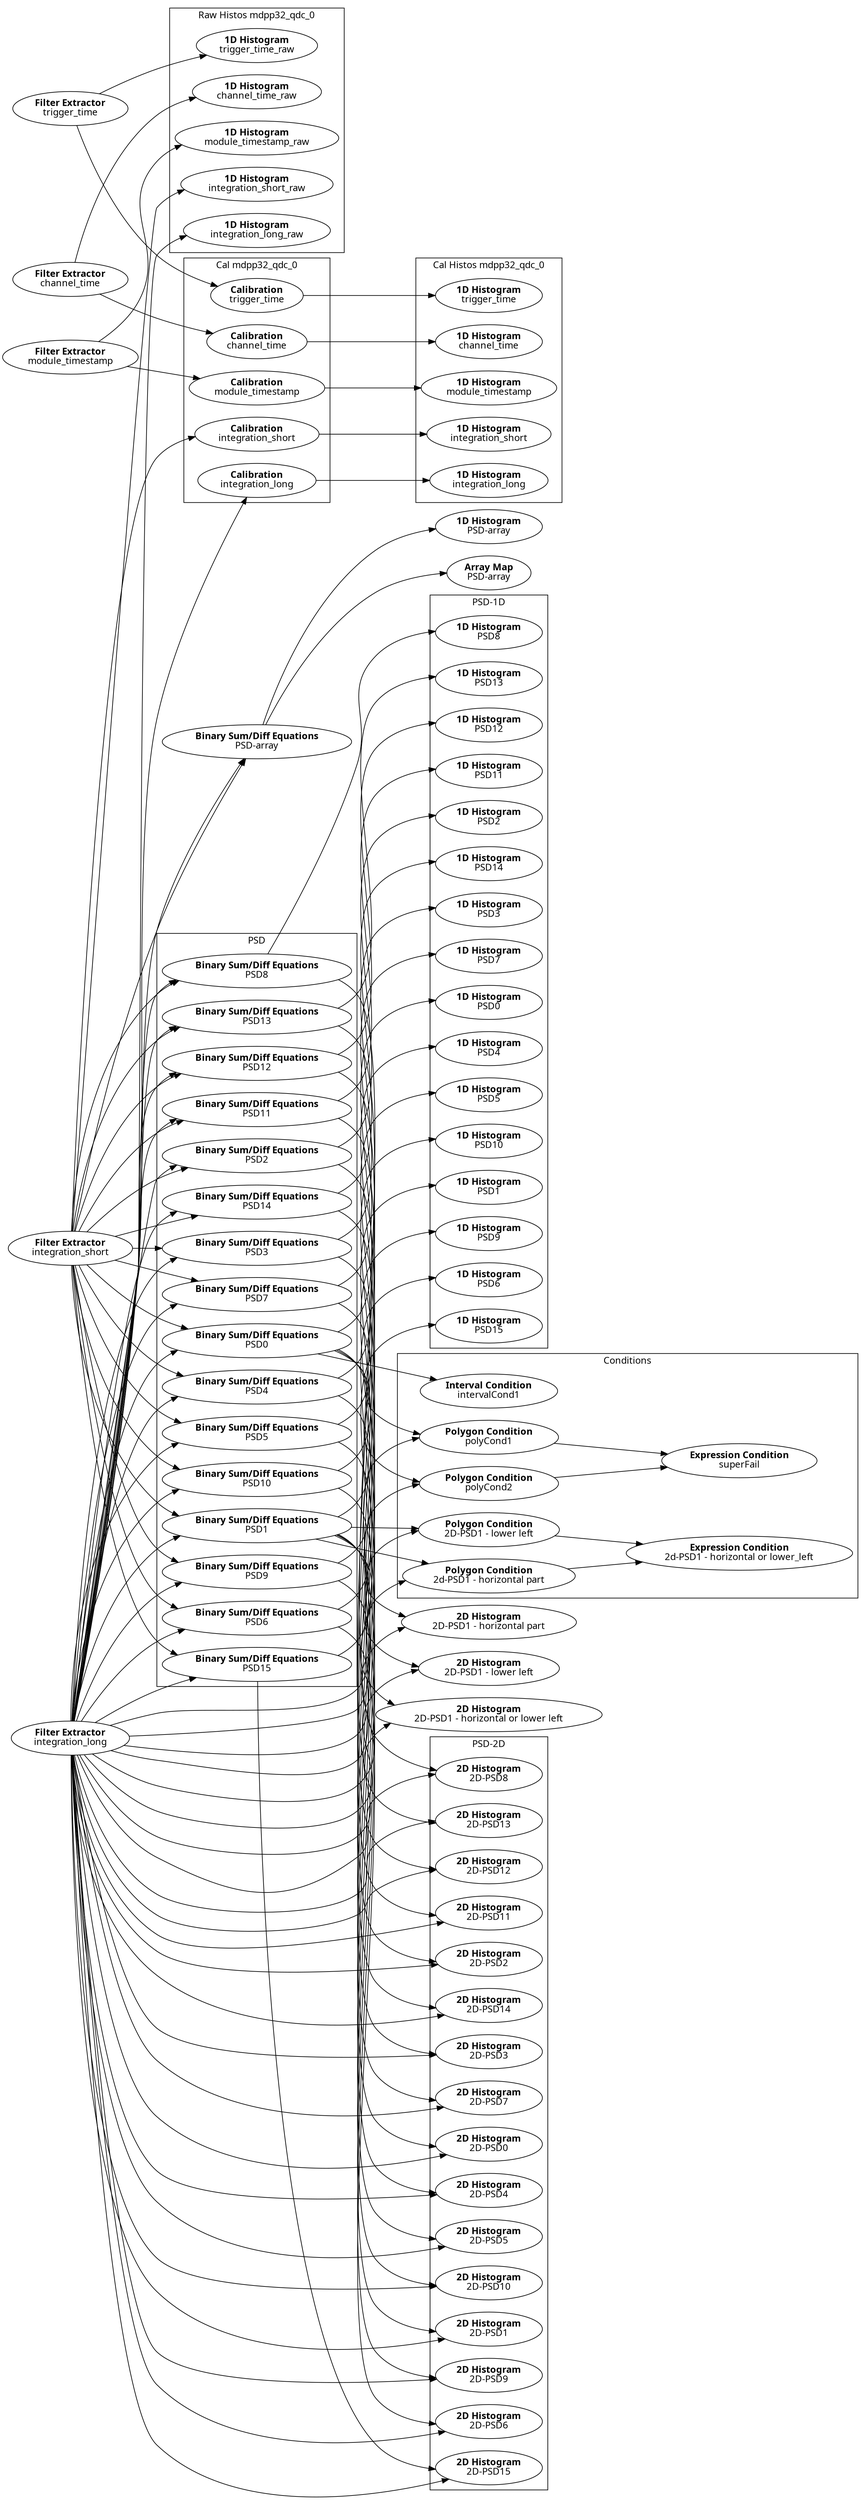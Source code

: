 strict digraph {
rankdir=LR
id=OuterGraph
fontname="Times New Roman"
"{90651bd4-3aab-49da-a348-ebcb0352c4fe}" [id="{90651bd4-3aab-49da-a348-ebcb0352c4fe}" label=<<b>Filter Extractor</b><br/>channel_time>, fontname="Times New Roman"]
"{ea43d3f8-f1fc-4fe4-85dd-9f1e9fda423f}" [id="{ea43d3f8-f1fc-4fe4-85dd-9f1e9fda423f}" label=<<b>Filter Extractor</b><br/>integration_long>, fontname="Times New Roman"]
"{d610e9c1-a778-4323-9998-9d572e8a39f3}" [id="{d610e9c1-a778-4323-9998-9d572e8a39f3}" label=<<b>Filter Extractor</b><br/>integration_short>, fontname="Times New Roman"]
"{808b3bba-ccdb-4e64-9fe3-456eb5dd9852}" [id="{808b3bba-ccdb-4e64-9fe3-456eb5dd9852}" label=<<b>Filter Extractor</b><br/>module_timestamp>, fontname="Times New Roman"]
"{63229ce3-43ac-40a6-8491-ec6f2515c4c9}" [id="{63229ce3-43ac-40a6-8491-ec6f2515c4c9}" label=<<b>Filter Extractor</b><br/>trigger_time>, fontname="Times New Roman"]
"{0f3cec74-0831-46ef-a531-e6f3d0ce92d6}" [id="{0f3cec74-0831-46ef-a531-e6f3d0ce92d6}" label=<<b>Binary Sum/Diff Equations</b><br/>PSD-array>, fontname="Times New Roman"]
"{2f67a045-33cb-48ed-92e9-cb05d276a421}" [id="{2f67a045-33cb-48ed-92e9-cb05d276a421}" label=<<b>Binary Sum/Diff Equations</b><br/>PSD5>, fontname="Times New Roman"]
"{27e65d8d-c958-4c3e-bc11-f209537338b9}" [id="{27e65d8d-c958-4c3e-bc11-f209537338b9}" label=<<b>1D Histogram</b><br/>channel_time_raw>, fontname="Times New Roman"]
"{feecf275-581c-4570-b63d-dc8f52afe2ce}" [id="{feecf275-581c-4570-b63d-dc8f52afe2ce}" label=<<b>Binary Sum/Diff Equations</b><br/>PSD14>, fontname="Times New Roman"]
"{76cdb1ff-126f-4f35-b65e-d96ca4771d8e}" [id="{76cdb1ff-126f-4f35-b65e-d96ca4771d8e}" label=<<b>1D Histogram</b><br/>module_timestamp_raw>, fontname="Times New Roman"]
"{a991580e-37ea-4a36-bf67-fca9dc48b761}" [id="{a991580e-37ea-4a36-bf67-fca9dc48b761}" label=<<b>Calibration</b><br/>channel_time>, fontname="Times New Roman"]
"{8880ca91-3481-4d2e-becf-b12ebe48f4b1}" [id="{8880ca91-3481-4d2e-becf-b12ebe48f4b1}" label=<<b>Calibration</b><br/>integration_short>, fontname="Times New Roman"]
"{5ddc46b5-b545-44ba-b81a-66293f7d8acc}" [id="{5ddc46b5-b545-44ba-b81a-66293f7d8acc}" label=<<b>Binary Sum/Diff Equations</b><br/>PSD6>, fontname="Times New Roman"]
"{8b8c318e-1636-49d1-9f87-b356b9f7ea21}" [id="{8b8c318e-1636-49d1-9f87-b356b9f7ea21}" label=<<b>Binary Sum/Diff Equations</b><br/>PSD1>, fontname="Times New Roman"]
"{5dd19bad-8389-41d7-b57c-1862e9920d65}" [id="{5dd19bad-8389-41d7-b57c-1862e9920d65}" label=<<b>Binary Sum/Diff Equations</b><br/>PSD7>, fontname="Times New Roman"]
"{c315effe-2301-4372-8944-0d77a866e76c}" [id="{c315effe-2301-4372-8944-0d77a866e76c}" label=<<b>Binary Sum/Diff Equations</b><br/>PSD11>, fontname="Times New Roman"]
"{62f84cfb-a3d0-45ee-98b6-4adcd1582f5c}" [id="{62f84cfb-a3d0-45ee-98b6-4adcd1582f5c}" label=<<b>Binary Sum/Diff Equations</b><br/>PSD12>, fontname="Times New Roman"]
"{ad236ff6-bb7c-4f3d-b315-ce3b18b86833}" [id="{ad236ff6-bb7c-4f3d-b315-ce3b18b86833}" label=<<b>Binary Sum/Diff Equations</b><br/>PSD13>, fontname="Times New Roman"]
"{01914a05-cfd6-4d63-8806-f223ef04a853}" [id="{01914a05-cfd6-4d63-8806-f223ef04a853}" label=<<b>Binary Sum/Diff Equations</b><br/>PSD10>, fontname="Times New Roman"]
"{e89b0618-df5e-4309-8002-62efd2a2e6f9}" [id="{e89b0618-df5e-4309-8002-62efd2a2e6f9}" label=<<b>Calibration</b><br/>integration_long>, fontname="Times New Roman"]
"{4e7885c0-cd66-4a63-9583-b2327d6a592b}" [id="{4e7885c0-cd66-4a63-9583-b2327d6a592b}" label=<<b>Binary Sum/Diff Equations</b><br/>PSD3>, fontname="Times New Roman"]
"{6d00866e-423f-43bc-9738-574e68031cbd}" [id="{6d00866e-423f-43bc-9738-574e68031cbd}" label=<<b>Binary Sum/Diff Equations</b><br/>PSD9>, fontname="Times New Roman"]
"{8df5e734-f5da-4cd3-b009-1e7bad844238}" [id="{8df5e734-f5da-4cd3-b009-1e7bad844238}" label=<<b>Binary Sum/Diff Equations</b><br/>PSD0>, fontname="Times New Roman"]
"{4d523230-c37e-4212-b15f-02229ae37725}" [id="{4d523230-c37e-4212-b15f-02229ae37725}" label=<<b>Calibration</b><br/>trigger_time>, fontname="Times New Roman"]
"{9de0ca23-9f81-4e4c-84cb-4556f111b963}" [id="{9de0ca23-9f81-4e4c-84cb-4556f111b963}" label=<<b>1D Histogram</b><br/>integration_long_raw>, fontname="Times New Roman"]
"{745a3460-ac96-49f8-8d7b-e7aeaeb75acc}" [id="{745a3460-ac96-49f8-8d7b-e7aeaeb75acc}" label=<<b>Binary Sum/Diff Equations</b><br/>PSD4>, fontname="Times New Roman"]
"{53da9c59-641b-4f67-a3b4-4426fd64ba11}" [id="{53da9c59-641b-4f67-a3b4-4426fd64ba11}" label=<<b>1D Histogram</b><br/>trigger_time_raw>, fontname="Times New Roman"]
"{31be9f6c-672a-46e6-bc45-2c99266ece9b}" [id="{31be9f6c-672a-46e6-bc45-2c99266ece9b}" label=<<b>Calibration</b><br/>module_timestamp>, fontname="Times New Roman"]
"{f98f88d0-591c-4691-bcd2-ab4d498dd654}" [id="{f98f88d0-591c-4691-bcd2-ab4d498dd654}" label=<<b>1D Histogram</b><br/>integration_short_raw>, fontname="Times New Roman"]
"{9730f4c2-9dea-4e85-b250-f854b949132e}" [id="{9730f4c2-9dea-4e85-b250-f854b949132e}" label=<<b>Binary Sum/Diff Equations</b><br/>PSD15>, fontname="Times New Roman"]
"{ea63064a-4cfb-42f6-82ba-6108d4f9e16b}" [id="{ea63064a-4cfb-42f6-82ba-6108d4f9e16b}" label=<<b>Binary Sum/Diff Equations</b><br/>PSD2>, fontname="Times New Roman"]
"{55936455-18ae-40be-ad13-462f620ccf5c}" [id="{55936455-18ae-40be-ad13-462f620ccf5c}" label=<<b>Binary Sum/Diff Equations</b><br/>PSD8>, fontname="Times New Roman"]
"{aaaf04f4-5b2a-430d-bcc3-528a46c51910}" [id="{aaaf04f4-5b2a-430d-bcc3-528a46c51910}" label=<<b>Polygon Condition</b><br/>2D-PSD1 - lower left>, fontname="Times New Roman"]
"{6bb841b8-ae79-4357-882d-5733df718907}" [id="{6bb841b8-ae79-4357-882d-5733df718907}" label=<<b>2D Histogram</b><br/>2D-PSD13>, fontname="Times New Roman"]
"{12c2e955-b70f-45ed-ac2b-5d6d099c298c}" [id="{12c2e955-b70f-45ed-ac2b-5d6d099c298c}" label=<<b>1D Histogram</b><br/>integration_long>, fontname="Times New Roman"]
"{e65a4033-4b08-47c2-9872-164d99b64878}" [id="{e65a4033-4b08-47c2-9872-164d99b64878}" label=<<b>2D Histogram</b><br/>2D-PSD6>, fontname="Times New Roman"]
"{c2d727cd-6b5e-4d33-bce3-50ac190e0ea2}" [id="{c2d727cd-6b5e-4d33-bce3-50ac190e0ea2}" label=<<b>1D Histogram</b><br/>PSD6>, fontname="Times New Roman"]
"{5f1119af-f797-480c-ab99-ff70cf9e15ae}" [id="{5f1119af-f797-480c-ab99-ff70cf9e15ae}" label=<<b>Interval Condition</b><br/>intervalCond1>, fontname="Times New Roman"]
"{7eb337e4-9cff-44f3-8e35-c32de887bacb}" [id="{7eb337e4-9cff-44f3-8e35-c32de887bacb}" label=<<b>Array Map</b><br/>PSD-array>, fontname="Times New Roman"]
"{e3a8b84a-adeb-4655-84fa-3aed7f451a58}" [id="{e3a8b84a-adeb-4655-84fa-3aed7f451a58}" label=<<b>1D Histogram</b><br/>PSD15>, fontname="Times New Roman"]
"{9bb1d941-5fe9-496d-81f1-00f9710f6bca}" [id="{9bb1d941-5fe9-496d-81f1-00f9710f6bca}" label=<<b>2D Histogram</b><br/>2D-PSD15>, fontname="Times New Roman"]
"{3ff901e3-6bc1-466d-9b8d-c62748c4f2a9}" [id="{3ff901e3-6bc1-466d-9b8d-c62748c4f2a9}" label=<<b>2D Histogram</b><br/>2D-PSD12>, fontname="Times New Roman"]
"{88f182bf-5ea0-4626-abf8-36f927c2a811}" [id="{88f182bf-5ea0-4626-abf8-36f927c2a811}" label=<<b>2D Histogram</b><br/>2D-PSD11>, fontname="Times New Roman"]
"{bebed7d7-cdbc-4c2e-8541-645145b9c03b}" [id="{bebed7d7-cdbc-4c2e-8541-645145b9c03b}" label=<<b>1D Histogram</b><br/>PSD1>, fontname="Times New Roman"]
"{b9a0654d-5fce-468d-9977-f1ef836c9054}" [id="{b9a0654d-5fce-468d-9977-f1ef836c9054}" label=<<b>1D Histogram</b><br/>PSD5>, fontname="Times New Roman"]
"{a35f066a-ca36-421f-af37-d5543e77b44b}" [id="{a35f066a-ca36-421f-af37-d5543e77b44b}" label=<<b>2D Histogram</b><br/>2D-PSD9>, fontname="Times New Roman"]
"{fb10470f-ef91-463d-8780-53cc3d2deae5}" [id="{fb10470f-ef91-463d-8780-53cc3d2deae5}" label=<<b>1D Histogram</b><br/>PSD13>, fontname="Times New Roman"]
"{86f1b3fb-3741-4e06-9d9f-1b44d2de4966}" [id="{86f1b3fb-3741-4e06-9d9f-1b44d2de4966}" label=<<b>2D Histogram</b><br/>2D-PSD14>, fontname="Times New Roman"]
"{97768f88-8199-4fb0-af15-1ed5d76ac61c}" [id="{97768f88-8199-4fb0-af15-1ed5d76ac61c}" label=<<b>2D Histogram</b><br/>2D-PSD1>, fontname="Times New Roman"]
"{023aeaca-aab8-469b-bd2a-848fdcec9ddc}" [id="{023aeaca-aab8-469b-bd2a-848fdcec9ddc}" label=<<b>2D Histogram</b><br/>2D-PSD3>, fontname="Times New Roman"]
"{747870a6-e68c-4cec-89aa-aee903cafe4c}" [id="{747870a6-e68c-4cec-89aa-aee903cafe4c}" label=<<b>2D Histogram</b><br/>2D-PSD2>, fontname="Times New Roman"]
"{e8e2340a-3181-415c-ae42-92a7e85eae45}" [id="{e8e2340a-3181-415c-ae42-92a7e85eae45}" label=<<b>Polygon Condition</b><br/>2d-PSD1 - horizontal part>, fontname="Times New Roman"]
"{16c11dc5-cd72-4b4f-bafb-45325e1776fd}" [id="{16c11dc5-cd72-4b4f-bafb-45325e1776fd}" label=<<b>1D Histogram</b><br/>PSD9>, fontname="Times New Roman"]
"{b9990536-cd09-4500-b637-f873165b5387}" [id="{b9990536-cd09-4500-b637-f873165b5387}" label=<<b>1D Histogram</b><br/>PSD0>, fontname="Times New Roman"]
"{7b33f5e4-a06a-49f8-af7d-cfbca5a80e74}" [id="{7b33f5e4-a06a-49f8-af7d-cfbca5a80e74}" label=<<b>2D Histogram</b><br/>2D-PSD5>, fontname="Times New Roman"]
"{d9d0b17f-79fc-4403-9c51-4c66acd90c24}" [id="{d9d0b17f-79fc-4403-9c51-4c66acd90c24}" label=<<b>1D Histogram</b><br/>PSD10>, fontname="Times New Roman"]
"{dc79cc8d-f032-44e6-b037-ff20fd283008}" [id="{dc79cc8d-f032-44e6-b037-ff20fd283008}" label=<<b>1D Histogram</b><br/>module_timestamp>, fontname="Times New Roman"]
"{381db288-d10e-4054-a72f-589b58067f4d}" [id="{381db288-d10e-4054-a72f-589b58067f4d}" label=<<b>2D Histogram</b><br/>2D-PSD8>, fontname="Times New Roman"]
"{2b744906-6c61-44ce-8ec5-fe36971be0d2}" [id="{2b744906-6c61-44ce-8ec5-fe36971be0d2}" label=<<b>1D Histogram</b><br/>trigger_time>, fontname="Times New Roman"]
"{ca62f30d-434a-4d15-a77d-931277a7f482}" [id="{ca62f30d-434a-4d15-a77d-931277a7f482}" label=<<b>1D Histogram</b><br/>PSD2>, fontname="Times New Roman"]
"{7da0f25e-cfbb-4b4e-8ecb-81afc9f1d244}" [id="{7da0f25e-cfbb-4b4e-8ecb-81afc9f1d244}" label=<<b>Polygon Condition</b><br/>polyCond2>, fontname="Times New Roman"]
"{99a8e619-4f86-4dcb-9e42-4caf52cd0f40}" [id="{99a8e619-4f86-4dcb-9e42-4caf52cd0f40}" label=<<b>1D Histogram</b><br/>PSD3>, fontname="Times New Roman"]
"{ef3b5a4d-c41b-4367-bf44-951760edb82c}" [id="{ef3b5a4d-c41b-4367-bf44-951760edb82c}" label=<<b>Polygon Condition</b><br/>polyCond1>, fontname="Times New Roman"]
"{3fc5d52e-0280-45ca-ba90-624b0af3abba}" [id="{3fc5d52e-0280-45ca-ba90-624b0af3abba}" label=<<b>1D Histogram</b><br/>PSD11>, fontname="Times New Roman"]
"{dcc68d9b-3e5a-40b6-8ee5-4cc7e1cf9258}" [id="{dcc68d9b-3e5a-40b6-8ee5-4cc7e1cf9258}" label=<<b>1D Histogram</b><br/>PSD4>, fontname="Times New Roman"]
"{702e913c-7227-468e-beb1-6473b2e56da7}" [id="{702e913c-7227-468e-beb1-6473b2e56da7}" label=<<b>1D Histogram</b><br/>PSD12>, fontname="Times New Roman"]
"{c49053fb-cb25-424c-a533-be1441d85054}" [id="{c49053fb-cb25-424c-a533-be1441d85054}" label=<<b>2D Histogram</b><br/>2D-PSD7>, fontname="Times New Roman"]
"{e08e5705-1def-4156-b92f-76730f7953b7}" [id="{e08e5705-1def-4156-b92f-76730f7953b7}" label=<<b>2D Histogram</b><br/>2D-PSD10>, fontname="Times New Roman"]
"{4b04b2ce-f647-4218-ad79-1b6d6a7521a7}" [id="{4b04b2ce-f647-4218-ad79-1b6d6a7521a7}" label=<<b>2D Histogram</b><br/>2D-PSD4>, fontname="Times New Roman"]
"{c36d7d8e-4257-4759-a12f-74c1ecd18d01}" [id="{c36d7d8e-4257-4759-a12f-74c1ecd18d01}" label=<<b>1D Histogram</b><br/>PSD7>, fontname="Times New Roman"]
"{69e5e8c8-2cc8-41da-926a-7cbdaf040755}" [id="{69e5e8c8-2cc8-41da-926a-7cbdaf040755}" label=<<b>1D Histogram</b><br/>channel_time>, fontname="Times New Roman"]
"{d43bca1c-c48f-463c-acc0-7299d4573729}" [id="{d43bca1c-c48f-463c-acc0-7299d4573729}" label=<<b>2D Histogram</b><br/>2D-PSD0>, fontname="Times New Roman"]
"{a355a47a-2340-418a-8a4f-47bbab08abda}" [id="{a355a47a-2340-418a-8a4f-47bbab08abda}" label=<<b>1D Histogram</b><br/>PSD14>, fontname="Times New Roman"]
"{cde611cb-914e-4bfb-8631-f6471f3091f6}" [id="{cde611cb-914e-4bfb-8631-f6471f3091f6}" label=<<b>1D Histogram</b><br/>PSD8>, fontname="Times New Roman"]
"{0568fcf8-b355-4b9d-8e44-c2092d0b7e9b}" [id="{0568fcf8-b355-4b9d-8e44-c2092d0b7e9b}" label=<<b>1D Histogram</b><br/>integration_short>, fontname="Times New Roman"]
"{7c36b5da-f468-4514-bcda-3773d2db7566}" [id="{7c36b5da-f468-4514-bcda-3773d2db7566}" label=<<b>2D Histogram</b><br/>2D-PSD1 - horizontal part>, fontname="Times New Roman"]
"{840bfff0-1a8d-4cbe-9d2a-f5da68bd2a88}" [id="{840bfff0-1a8d-4cbe-9d2a-f5da68bd2a88}" label=<<b>Expression Condition</b><br/>superFail>, fontname="Times New Roman"]
"{c20813ce-f61b-4445-acae-a9c1836b38bb}" [id="{c20813ce-f61b-4445-acae-a9c1836b38bb}" label=<<b>2D Histogram</b><br/>2D-PSD1 - lower left>, fontname="Times New Roman"]
"{ed7eefc5-d5dc-4d98-ae7b-5add8d8046da}" [id="{ed7eefc5-d5dc-4d98-ae7b-5add8d8046da}" label=<<b>Expression Condition</b><br/>2d-PSD1 - horizontal or lower_left>, fontname="Times New Roman"]
"{435a038b-11ce-41be-b84d-ec67972f6ef0}" [id="{435a038b-11ce-41be-b84d-ec67972f6ef0}" label=<<b>1D Histogram</b><br/>PSD-array>, fontname="Times New Roman"]
"{7d958649-4b75-4eda-be1f-6c9b6fc9f6a2}" [id="{7d958649-4b75-4eda-be1f-6c9b6fc9f6a2}" label=<<b>2D Histogram</b><br/>2D-PSD1 - horizontal or lower left>, fontname="Times New Roman"]
subgraph "clusterRaw Histos mdpp32_qdc_0" {
label="Raw Histos mdpp32_qdc_0"
id="{6ec5cc5d-2bd2-4a3f-a23c-26fc70595f4b}"
"{27e65d8d-c958-4c3e-bc11-f209537338b9}";
"{53da9c59-641b-4f67-a3b4-4426fd64ba11}";
"{f98f88d0-591c-4691-bcd2-ab4d498dd654}";
"{9de0ca23-9f81-4e4c-84cb-4556f111b963}";
"{76cdb1ff-126f-4f35-b65e-d96ca4771d8e}";
};
subgraph "clusterCal Histos mdpp32_qdc_0" {
label="Cal Histos mdpp32_qdc_0"
id="{34b597c3-f2c2-4f2b-bc0a-e574d822188e}"
"{69e5e8c8-2cc8-41da-926a-7cbdaf040755}";
"{12c2e955-b70f-45ed-ac2b-5d6d099c298c}";
"{0568fcf8-b355-4b9d-8e44-c2092d0b7e9b}";
"{dc79cc8d-f032-44e6-b037-ff20fd283008}";
"{2b744906-6c61-44ce-8ec5-fe36971be0d2}";
};
subgraph "clusterCal mdpp32_qdc_0" {
label="Cal mdpp32_qdc_0"
id="{f48ce5d2-7400-4437-b373-5a92fa66389f}"
"{a991580e-37ea-4a36-bf67-fca9dc48b761}";
"{e89b0618-df5e-4309-8002-62efd2a2e6f9}";
"{8880ca91-3481-4d2e-becf-b12ebe48f4b1}";
"{31be9f6c-672a-46e6-bc45-2c99266ece9b}";
"{4d523230-c37e-4212-b15f-02229ae37725}";
};
subgraph "clusterPSD-2D" {
label="PSD-2D"
id="{5a5c7bbd-8288-4315-b48e-a430fe107498}"
"{747870a6-e68c-4cec-89aa-aee903cafe4c}";
"{c49053fb-cb25-424c-a533-be1441d85054}";
"{023aeaca-aab8-469b-bd2a-848fdcec9ddc}";
"{7b33f5e4-a06a-49f8-af7d-cfbca5a80e74}";
"{e65a4033-4b08-47c2-9872-164d99b64878}";
"{9bb1d941-5fe9-496d-81f1-00f9710f6bca}";
"{97768f88-8199-4fb0-af15-1ed5d76ac61c}";
"{88f182bf-5ea0-4626-abf8-36f927c2a811}";
"{3ff901e3-6bc1-466d-9b8d-c62748c4f2a9}";
"{a35f066a-ca36-421f-af37-d5543e77b44b}";
"{381db288-d10e-4054-a72f-589b58067f4d}";
"{4b04b2ce-f647-4218-ad79-1b6d6a7521a7}";
"{e08e5705-1def-4156-b92f-76730f7953b7}";
"{6bb841b8-ae79-4357-882d-5733df718907}";
"{d43bca1c-c48f-463c-acc0-7299d4573729}";
"{86f1b3fb-3741-4e06-9d9f-1b44d2de4966}";
};
subgraph "clusterPSD-1D" {
label="PSD-1D"
id="{28c6360a-cd76-43fe-a148-6c0895f70c95}"
"{d9d0b17f-79fc-4403-9c51-4c66acd90c24}";
"{cde611cb-914e-4bfb-8631-f6471f3091f6}";
"{16c11dc5-cd72-4b4f-bafb-45325e1776fd}";
"{ca62f30d-434a-4d15-a77d-931277a7f482}";
"{fb10470f-ef91-463d-8780-53cc3d2deae5}";
"{a355a47a-2340-418a-8a4f-47bbab08abda}";
"{dcc68d9b-3e5a-40b6-8ee5-4cc7e1cf9258}";
"{bebed7d7-cdbc-4c2e-8541-645145b9c03b}";
"{c2d727cd-6b5e-4d33-bce3-50ac190e0ea2}";
"{702e913c-7227-468e-beb1-6473b2e56da7}";
"{b9990536-cd09-4500-b637-f873165b5387}";
"{e3a8b84a-adeb-4655-84fa-3aed7f451a58}";
"{3fc5d52e-0280-45ca-ba90-624b0af3abba}";
"{c36d7d8e-4257-4759-a12f-74c1ecd18d01}";
"{b9a0654d-5fce-468d-9977-f1ef836c9054}";
"{99a8e619-4f86-4dcb-9e42-4caf52cd0f40}";
};
subgraph "clusterPSD" {
label="PSD"
id="{45421fce-a0f2-486e-8273-c0fd8f95e4c9}"
"{2f67a045-33cb-48ed-92e9-cb05d276a421}";
"{ad236ff6-bb7c-4f3d-b315-ce3b18b86833}";
"{62f84cfb-a3d0-45ee-98b6-4adcd1582f5c}";
"{5dd19bad-8389-41d7-b57c-1862e9920d65}";
"{c315effe-2301-4372-8944-0d77a866e76c}";
"{6d00866e-423f-43bc-9738-574e68031cbd}";
"{55936455-18ae-40be-ad13-462f620ccf5c}";
"{ea63064a-4cfb-42f6-82ba-6108d4f9e16b}";
"{745a3460-ac96-49f8-8d7b-e7aeaeb75acc}";
"{9730f4c2-9dea-4e85-b250-f854b949132e}";
"{5ddc46b5-b545-44ba-b81a-66293f7d8acc}";
"{01914a05-cfd6-4d63-8806-f223ef04a853}";
"{4e7885c0-cd66-4a63-9583-b2327d6a592b}";
"{8df5e734-f5da-4cd3-b009-1e7bad844238}";
"{8b8c318e-1636-49d1-9f87-b356b9f7ea21}";
"{feecf275-581c-4570-b63d-dc8f52afe2ce}";
};
subgraph "clusterConditions" {
label="Conditions"
id="{b87682eb-f037-4c49-86b1-c08d2100615a}"
"{ef3b5a4d-c41b-4367-bf44-951760edb82c}";
"{7da0f25e-cfbb-4b4e-8ecb-81afc9f1d244}";
"{5f1119af-f797-480c-ab99-ff70cf9e15ae}";
"{840bfff0-1a8d-4cbe-9d2a-f5da68bd2a88}";
"{aaaf04f4-5b2a-430d-bcc3-528a46c51910}";
"{e8e2340a-3181-415c-ae42-92a7e85eae45}";
"{ed7eefc5-d5dc-4d98-ae7b-5add8d8046da}";
};
"{90651bd4-3aab-49da-a348-ebcb0352c4fe}" -> "{27e65d8d-c958-4c3e-bc11-f209537338b9}"
"{90651bd4-3aab-49da-a348-ebcb0352c4fe}" -> "{a991580e-37ea-4a36-bf67-fca9dc48b761}"
"{ea43d3f8-f1fc-4fe4-85dd-9f1e9fda423f}" -> "{747870a6-e68c-4cec-89aa-aee903cafe4c}"
"{ea43d3f8-f1fc-4fe4-85dd-9f1e9fda423f}" -> "{7da0f25e-cfbb-4b4e-8ecb-81afc9f1d244}"
"{ea43d3f8-f1fc-4fe4-85dd-9f1e9fda423f}" -> "{0f3cec74-0831-46ef-a531-e6f3d0ce92d6}"
"{ea43d3f8-f1fc-4fe4-85dd-9f1e9fda423f}" -> "{9bb1d941-5fe9-496d-81f1-00f9710f6bca}"
"{ea43d3f8-f1fc-4fe4-85dd-9f1e9fda423f}" -> "{4b04b2ce-f647-4218-ad79-1b6d6a7521a7}"
"{ea43d3f8-f1fc-4fe4-85dd-9f1e9fda423f}" -> "{aaaf04f4-5b2a-430d-bcc3-528a46c51910}"
"{ea43d3f8-f1fc-4fe4-85dd-9f1e9fda423f}" -> "{62f84cfb-a3d0-45ee-98b6-4adcd1582f5c}"
"{ea43d3f8-f1fc-4fe4-85dd-9f1e9fda423f}" -> "{6bb841b8-ae79-4357-882d-5733df718907}"
"{ea43d3f8-f1fc-4fe4-85dd-9f1e9fda423f}" -> "{023aeaca-aab8-469b-bd2a-848fdcec9ddc}"
"{ea43d3f8-f1fc-4fe4-85dd-9f1e9fda423f}" -> "{ea63064a-4cfb-42f6-82ba-6108d4f9e16b}"
"{ea43d3f8-f1fc-4fe4-85dd-9f1e9fda423f}" -> "{97768f88-8199-4fb0-af15-1ed5d76ac61c}"
"{ea43d3f8-f1fc-4fe4-85dd-9f1e9fda423f}" -> "{5ddc46b5-b545-44ba-b81a-66293f7d8acc}"
"{ea43d3f8-f1fc-4fe4-85dd-9f1e9fda423f}" -> "{d43bca1c-c48f-463c-acc0-7299d4573729}"
"{ea43d3f8-f1fc-4fe4-85dd-9f1e9fda423f}" -> "{01914a05-cfd6-4d63-8806-f223ef04a853}"
"{ea43d3f8-f1fc-4fe4-85dd-9f1e9fda423f}" -> "{381db288-d10e-4054-a72f-589b58067f4d}"
"{ea43d3f8-f1fc-4fe4-85dd-9f1e9fda423f}" -> "{55936455-18ae-40be-ad13-462f620ccf5c}"
"{ea43d3f8-f1fc-4fe4-85dd-9f1e9fda423f}" -> "{a35f066a-ca36-421f-af37-d5543e77b44b}"
"{ea43d3f8-f1fc-4fe4-85dd-9f1e9fda423f}" -> "{8b8c318e-1636-49d1-9f87-b356b9f7ea21}"
"{ea43d3f8-f1fc-4fe4-85dd-9f1e9fda423f}" -> "{ad236ff6-bb7c-4f3d-b315-ce3b18b86833}"
"{ea43d3f8-f1fc-4fe4-85dd-9f1e9fda423f}" -> "{9730f4c2-9dea-4e85-b250-f854b949132e}"
"{ea43d3f8-f1fc-4fe4-85dd-9f1e9fda423f}" -> "{c49053fb-cb25-424c-a533-be1441d85054}"
"{ea43d3f8-f1fc-4fe4-85dd-9f1e9fda423f}" -> "{3ff901e3-6bc1-466d-9b8d-c62748c4f2a9}"
"{ea43d3f8-f1fc-4fe4-85dd-9f1e9fda423f}" -> "{88f182bf-5ea0-4626-abf8-36f927c2a811}"
"{ea43d3f8-f1fc-4fe4-85dd-9f1e9fda423f}" -> "{745a3460-ac96-49f8-8d7b-e7aeaeb75acc}"
"{ea43d3f8-f1fc-4fe4-85dd-9f1e9fda423f}" -> "{e08e5705-1def-4156-b92f-76730f7953b7}"
"{ea43d3f8-f1fc-4fe4-85dd-9f1e9fda423f}" -> "{feecf275-581c-4570-b63d-dc8f52afe2ce}"
"{ea43d3f8-f1fc-4fe4-85dd-9f1e9fda423f}" -> "{5dd19bad-8389-41d7-b57c-1862e9920d65}"
"{ea43d3f8-f1fc-4fe4-85dd-9f1e9fda423f}" -> "{c20813ce-f61b-4445-acae-a9c1836b38bb}"
"{ea43d3f8-f1fc-4fe4-85dd-9f1e9fda423f}" -> "{7c36b5da-f468-4514-bcda-3773d2db7566}"
"{ea43d3f8-f1fc-4fe4-85dd-9f1e9fda423f}" -> "{4e7885c0-cd66-4a63-9583-b2327d6a592b}"
"{ea43d3f8-f1fc-4fe4-85dd-9f1e9fda423f}" -> "{8df5e734-f5da-4cd3-b009-1e7bad844238}"
"{ea43d3f8-f1fc-4fe4-85dd-9f1e9fda423f}" -> "{e89b0618-df5e-4309-8002-62efd2a2e6f9}"
"{ea43d3f8-f1fc-4fe4-85dd-9f1e9fda423f}" -> "{9de0ca23-9f81-4e4c-84cb-4556f111b963}"
"{ea43d3f8-f1fc-4fe4-85dd-9f1e9fda423f}" -> "{e8e2340a-3181-415c-ae42-92a7e85eae45}"
"{ea43d3f8-f1fc-4fe4-85dd-9f1e9fda423f}" -> "{2f67a045-33cb-48ed-92e9-cb05d276a421}"
"{ea43d3f8-f1fc-4fe4-85dd-9f1e9fda423f}" -> "{c315effe-2301-4372-8944-0d77a866e76c}"
"{ea43d3f8-f1fc-4fe4-85dd-9f1e9fda423f}" -> "{6d00866e-423f-43bc-9738-574e68031cbd}"
"{ea43d3f8-f1fc-4fe4-85dd-9f1e9fda423f}" -> "{ef3b5a4d-c41b-4367-bf44-951760edb82c}"
"{ea43d3f8-f1fc-4fe4-85dd-9f1e9fda423f}" -> "{7b33f5e4-a06a-49f8-af7d-cfbca5a80e74}"
"{ea43d3f8-f1fc-4fe4-85dd-9f1e9fda423f}" -> "{e65a4033-4b08-47c2-9872-164d99b64878}"
"{ea43d3f8-f1fc-4fe4-85dd-9f1e9fda423f}" -> "{86f1b3fb-3741-4e06-9d9f-1b44d2de4966}"
"{ea43d3f8-f1fc-4fe4-85dd-9f1e9fda423f}" -> "{7d958649-4b75-4eda-be1f-6c9b6fc9f6a2}"
"{d610e9c1-a778-4323-9998-9d572e8a39f3}" -> "{8b8c318e-1636-49d1-9f87-b356b9f7ea21}"
"{d610e9c1-a778-4323-9998-9d572e8a39f3}" -> "{ad236ff6-bb7c-4f3d-b315-ce3b18b86833}"
"{d610e9c1-a778-4323-9998-9d572e8a39f3}" -> "{62f84cfb-a3d0-45ee-98b6-4adcd1582f5c}"
"{d610e9c1-a778-4323-9998-9d572e8a39f3}" -> "{6d00866e-423f-43bc-9738-574e68031cbd}"
"{d610e9c1-a778-4323-9998-9d572e8a39f3}" -> "{745a3460-ac96-49f8-8d7b-e7aeaeb75acc}"
"{d610e9c1-a778-4323-9998-9d572e8a39f3}" -> "{8df5e734-f5da-4cd3-b009-1e7bad844238}"
"{d610e9c1-a778-4323-9998-9d572e8a39f3}" -> "{01914a05-cfd6-4d63-8806-f223ef04a853}"
"{d610e9c1-a778-4323-9998-9d572e8a39f3}" -> "{5ddc46b5-b545-44ba-b81a-66293f7d8acc}"
"{d610e9c1-a778-4323-9998-9d572e8a39f3}" -> "{8880ca91-3481-4d2e-becf-b12ebe48f4b1}"
"{d610e9c1-a778-4323-9998-9d572e8a39f3}" -> "{f98f88d0-591c-4691-bcd2-ab4d498dd654}"
"{d610e9c1-a778-4323-9998-9d572e8a39f3}" -> "{55936455-18ae-40be-ad13-462f620ccf5c}"
"{d610e9c1-a778-4323-9998-9d572e8a39f3}" -> "{0f3cec74-0831-46ef-a531-e6f3d0ce92d6}"
"{d610e9c1-a778-4323-9998-9d572e8a39f3}" -> "{4e7885c0-cd66-4a63-9583-b2327d6a592b}"
"{d610e9c1-a778-4323-9998-9d572e8a39f3}" -> "{9730f4c2-9dea-4e85-b250-f854b949132e}"
"{d610e9c1-a778-4323-9998-9d572e8a39f3}" -> "{2f67a045-33cb-48ed-92e9-cb05d276a421}"
"{d610e9c1-a778-4323-9998-9d572e8a39f3}" -> "{ea63064a-4cfb-42f6-82ba-6108d4f9e16b}"
"{d610e9c1-a778-4323-9998-9d572e8a39f3}" -> "{5dd19bad-8389-41d7-b57c-1862e9920d65}"
"{d610e9c1-a778-4323-9998-9d572e8a39f3}" -> "{c315effe-2301-4372-8944-0d77a866e76c}"
"{d610e9c1-a778-4323-9998-9d572e8a39f3}" -> "{feecf275-581c-4570-b63d-dc8f52afe2ce}"
"{808b3bba-ccdb-4e64-9fe3-456eb5dd9852}" -> "{31be9f6c-672a-46e6-bc45-2c99266ece9b}"
"{808b3bba-ccdb-4e64-9fe3-456eb5dd9852}" -> "{76cdb1ff-126f-4f35-b65e-d96ca4771d8e}"
"{63229ce3-43ac-40a6-8491-ec6f2515c4c9}" -> "{53da9c59-641b-4f67-a3b4-4426fd64ba11}"
"{63229ce3-43ac-40a6-8491-ec6f2515c4c9}" -> "{4d523230-c37e-4212-b15f-02229ae37725}"
"{0f3cec74-0831-46ef-a531-e6f3d0ce92d6}" -> "{7eb337e4-9cff-44f3-8e35-c32de887bacb}"
"{0f3cec74-0831-46ef-a531-e6f3d0ce92d6}" -> "{435a038b-11ce-41be-b84d-ec67972f6ef0}"
"{2f67a045-33cb-48ed-92e9-cb05d276a421}" -> "{7b33f5e4-a06a-49f8-af7d-cfbca5a80e74}"
"{2f67a045-33cb-48ed-92e9-cb05d276a421}" -> "{b9a0654d-5fce-468d-9977-f1ef836c9054}"
"{feecf275-581c-4570-b63d-dc8f52afe2ce}" -> "{86f1b3fb-3741-4e06-9d9f-1b44d2de4966}"
"{feecf275-581c-4570-b63d-dc8f52afe2ce}" -> "{a355a47a-2340-418a-8a4f-47bbab08abda}"
"{a991580e-37ea-4a36-bf67-fca9dc48b761}" -> "{69e5e8c8-2cc8-41da-926a-7cbdaf040755}"
"{8880ca91-3481-4d2e-becf-b12ebe48f4b1}" -> "{0568fcf8-b355-4b9d-8e44-c2092d0b7e9b}"
"{5ddc46b5-b545-44ba-b81a-66293f7d8acc}" -> "{c2d727cd-6b5e-4d33-bce3-50ac190e0ea2}"
"{5ddc46b5-b545-44ba-b81a-66293f7d8acc}" -> "{e65a4033-4b08-47c2-9872-164d99b64878}"
"{8b8c318e-1636-49d1-9f87-b356b9f7ea21}" -> "{97768f88-8199-4fb0-af15-1ed5d76ac61c}"
"{8b8c318e-1636-49d1-9f87-b356b9f7ea21}" -> "{aaaf04f4-5b2a-430d-bcc3-528a46c51910}"
"{8b8c318e-1636-49d1-9f87-b356b9f7ea21}" -> "{7d958649-4b75-4eda-be1f-6c9b6fc9f6a2}"
"{8b8c318e-1636-49d1-9f87-b356b9f7ea21}" -> "{7c36b5da-f468-4514-bcda-3773d2db7566}"
"{8b8c318e-1636-49d1-9f87-b356b9f7ea21}" -> "{e8e2340a-3181-415c-ae42-92a7e85eae45}"
"{8b8c318e-1636-49d1-9f87-b356b9f7ea21}" -> "{bebed7d7-cdbc-4c2e-8541-645145b9c03b}"
"{8b8c318e-1636-49d1-9f87-b356b9f7ea21}" -> "{c20813ce-f61b-4445-acae-a9c1836b38bb}"
"{5dd19bad-8389-41d7-b57c-1862e9920d65}" -> "{c49053fb-cb25-424c-a533-be1441d85054}"
"{5dd19bad-8389-41d7-b57c-1862e9920d65}" -> "{c36d7d8e-4257-4759-a12f-74c1ecd18d01}"
"{c315effe-2301-4372-8944-0d77a866e76c}" -> "{3fc5d52e-0280-45ca-ba90-624b0af3abba}"
"{c315effe-2301-4372-8944-0d77a866e76c}" -> "{88f182bf-5ea0-4626-abf8-36f927c2a811}"
"{62f84cfb-a3d0-45ee-98b6-4adcd1582f5c}" -> "{702e913c-7227-468e-beb1-6473b2e56da7}"
"{62f84cfb-a3d0-45ee-98b6-4adcd1582f5c}" -> "{3ff901e3-6bc1-466d-9b8d-c62748c4f2a9}"
"{ad236ff6-bb7c-4f3d-b315-ce3b18b86833}" -> "{6bb841b8-ae79-4357-882d-5733df718907}"
"{ad236ff6-bb7c-4f3d-b315-ce3b18b86833}" -> "{fb10470f-ef91-463d-8780-53cc3d2deae5}"
"{01914a05-cfd6-4d63-8806-f223ef04a853}" -> "{d9d0b17f-79fc-4403-9c51-4c66acd90c24}"
"{01914a05-cfd6-4d63-8806-f223ef04a853}" -> "{e08e5705-1def-4156-b92f-76730f7953b7}"
"{e89b0618-df5e-4309-8002-62efd2a2e6f9}" -> "{12c2e955-b70f-45ed-ac2b-5d6d099c298c}"
"{4e7885c0-cd66-4a63-9583-b2327d6a592b}" -> "{99a8e619-4f86-4dcb-9e42-4caf52cd0f40}"
"{4e7885c0-cd66-4a63-9583-b2327d6a592b}" -> "{023aeaca-aab8-469b-bd2a-848fdcec9ddc}"
"{6d00866e-423f-43bc-9738-574e68031cbd}" -> "{16c11dc5-cd72-4b4f-bafb-45325e1776fd}"
"{6d00866e-423f-43bc-9738-574e68031cbd}" -> "{a35f066a-ca36-421f-af37-d5543e77b44b}"
"{8df5e734-f5da-4cd3-b009-1e7bad844238}" -> "{7da0f25e-cfbb-4b4e-8ecb-81afc9f1d244}"
"{8df5e734-f5da-4cd3-b009-1e7bad844238}" -> "{5f1119af-f797-480c-ab99-ff70cf9e15ae}"
"{8df5e734-f5da-4cd3-b009-1e7bad844238}" -> "{d43bca1c-c48f-463c-acc0-7299d4573729}"
"{8df5e734-f5da-4cd3-b009-1e7bad844238}" -> "{b9990536-cd09-4500-b637-f873165b5387}"
"{8df5e734-f5da-4cd3-b009-1e7bad844238}" -> "{ef3b5a4d-c41b-4367-bf44-951760edb82c}"
"{4d523230-c37e-4212-b15f-02229ae37725}" -> "{2b744906-6c61-44ce-8ec5-fe36971be0d2}"
"{745a3460-ac96-49f8-8d7b-e7aeaeb75acc}" -> "{4b04b2ce-f647-4218-ad79-1b6d6a7521a7}"
"{745a3460-ac96-49f8-8d7b-e7aeaeb75acc}" -> "{dcc68d9b-3e5a-40b6-8ee5-4cc7e1cf9258}"
"{31be9f6c-672a-46e6-bc45-2c99266ece9b}" -> "{dc79cc8d-f032-44e6-b037-ff20fd283008}"
"{9730f4c2-9dea-4e85-b250-f854b949132e}" -> "{9bb1d941-5fe9-496d-81f1-00f9710f6bca}"
"{9730f4c2-9dea-4e85-b250-f854b949132e}" -> "{e3a8b84a-adeb-4655-84fa-3aed7f451a58}"
"{ea63064a-4cfb-42f6-82ba-6108d4f9e16b}" -> "{747870a6-e68c-4cec-89aa-aee903cafe4c}"
"{ea63064a-4cfb-42f6-82ba-6108d4f9e16b}" -> "{ca62f30d-434a-4d15-a77d-931277a7f482}"
"{55936455-18ae-40be-ad13-462f620ccf5c}" -> "{381db288-d10e-4054-a72f-589b58067f4d}"
"{55936455-18ae-40be-ad13-462f620ccf5c}" -> "{cde611cb-914e-4bfb-8631-f6471f3091f6}"
"{aaaf04f4-5b2a-430d-bcc3-528a46c51910}" -> "{ed7eefc5-d5dc-4d98-ae7b-5add8d8046da}"
"{e8e2340a-3181-415c-ae42-92a7e85eae45}" -> "{ed7eefc5-d5dc-4d98-ae7b-5add8d8046da}"
"{7da0f25e-cfbb-4b4e-8ecb-81afc9f1d244}" -> "{840bfff0-1a8d-4cbe-9d2a-f5da68bd2a88}"
"{ef3b5a4d-c41b-4367-bf44-951760edb82c}" -> "{840bfff0-1a8d-4cbe-9d2a-f5da68bd2a88}"
}
